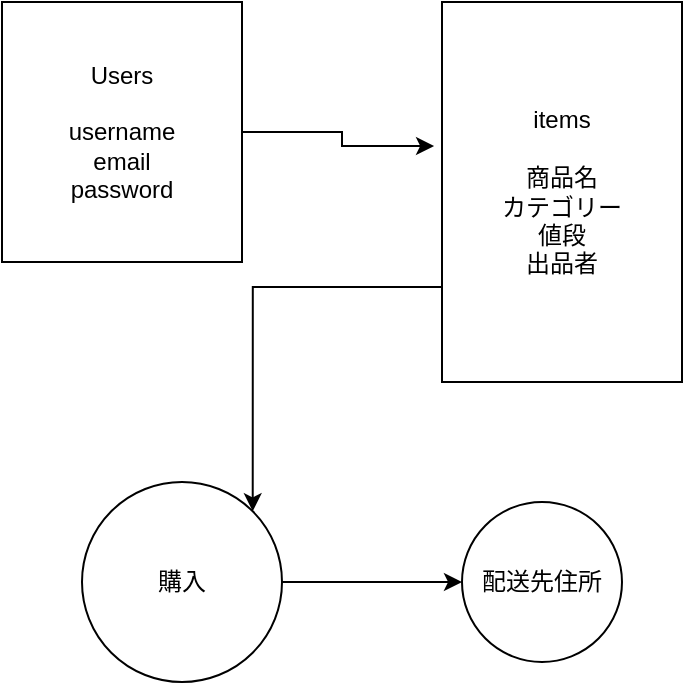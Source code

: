 <mxfile version="13.6.5">
    <diagram id="O0sLuspjvT3WA_a1r05k" name="ページ1">
        <mxGraphModel dx="312" dy="490" grid="1" gridSize="10" guides="1" tooltips="1" connect="1" arrows="1" fold="1" page="1" pageScale="1" pageWidth="827" pageHeight="1169" math="0" shadow="0">
            <root>
                <mxCell id="0"/>
                <mxCell id="1" parent="0"/>
                <mxCell id="13" style="edgeStyle=orthogonalEdgeStyle;rounded=0;orthogonalLoop=1;jettySize=auto;html=1;exitX=1;exitY=0.5;exitDx=0;exitDy=0;entryX=-0.033;entryY=0.379;entryDx=0;entryDy=0;entryPerimeter=0;" edge="1" parent="1" source="7" target="8">
                    <mxGeometry relative="1" as="geometry"/>
                </mxCell>
                <mxCell id="7" value="Users&lt;br&gt;&lt;br&gt;username&lt;br&gt;email&lt;br&gt;password" style="rounded=0;whiteSpace=wrap;html=1;" vertex="1" parent="1">
                    <mxGeometry x="30" y="130" width="120" height="130" as="geometry"/>
                </mxCell>
                <mxCell id="12" style="edgeStyle=orthogonalEdgeStyle;rounded=0;orthogonalLoop=1;jettySize=auto;html=1;exitX=0;exitY=0.75;exitDx=0;exitDy=0;entryX=1;entryY=0;entryDx=0;entryDy=0;" edge="1" parent="1" source="8" target="9">
                    <mxGeometry relative="1" as="geometry"/>
                </mxCell>
                <mxCell id="8" value="items&lt;br&gt;&lt;br&gt;商品名&lt;br&gt;カテゴリー&lt;br&gt;値段&lt;br&gt;出品者" style="rounded=0;whiteSpace=wrap;html=1;" vertex="1" parent="1">
                    <mxGeometry x="250" y="130" width="120" height="190" as="geometry"/>
                </mxCell>
                <mxCell id="11" style="edgeStyle=orthogonalEdgeStyle;rounded=0;orthogonalLoop=1;jettySize=auto;html=1;exitX=1;exitY=0.5;exitDx=0;exitDy=0;entryX=0;entryY=0.5;entryDx=0;entryDy=0;" edge="1" parent="1" source="9" target="10">
                    <mxGeometry relative="1" as="geometry"/>
                </mxCell>
                <mxCell id="9" value="購入" style="ellipse;whiteSpace=wrap;html=1;aspect=fixed;" vertex="1" parent="1">
                    <mxGeometry x="70" y="370" width="100" height="100" as="geometry"/>
                </mxCell>
                <mxCell id="10" value="配送先住所" style="ellipse;whiteSpace=wrap;html=1;aspect=fixed;" vertex="1" parent="1">
                    <mxGeometry x="260" y="380" width="80" height="80" as="geometry"/>
                </mxCell>
            </root>
        </mxGraphModel>
    </diagram>
</mxfile>